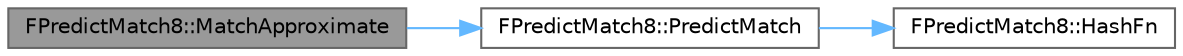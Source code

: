 digraph "FPredictMatch8::MatchApproximate"
{
 // INTERACTIVE_SVG=YES
 // LATEX_PDF_SIZE
  bgcolor="transparent";
  edge [fontname=Helvetica,fontsize=10,labelfontname=Helvetica,labelfontsize=10];
  node [fontname=Helvetica,fontsize=10,shape=box,height=0.2,width=0.4];
  rankdir="LR";
  Node1 [id="Node000001",label="FPredictMatch8::MatchApproximate",height=0.2,width=0.4,color="gray40", fillcolor="grey60", style="filled", fontcolor="black",tooltip=" "];
  Node1 -> Node2 [id="edge1_Node000001_Node000002",color="steelblue1",style="solid",tooltip=" "];
  Node2 [id="Node000002",label="FPredictMatch8::PredictMatch",height=0.2,width=0.4,color="grey40", fillcolor="white", style="filled",URL="$da/dcc/structFPredictMatch8.html#aea92e5cad1f24b8bf293f0983da135af",tooltip=" "];
  Node2 -> Node3 [id="edge2_Node000002_Node000003",color="steelblue1",style="solid",tooltip=" "];
  Node3 [id="Node000003",label="FPredictMatch8::HashFn",height=0.2,width=0.4,color="grey40", fillcolor="white", style="filled",URL="$da/dcc/structFPredictMatch8.html#a001575334ef903a30dcfd1df094d898f",tooltip=" "];
}
